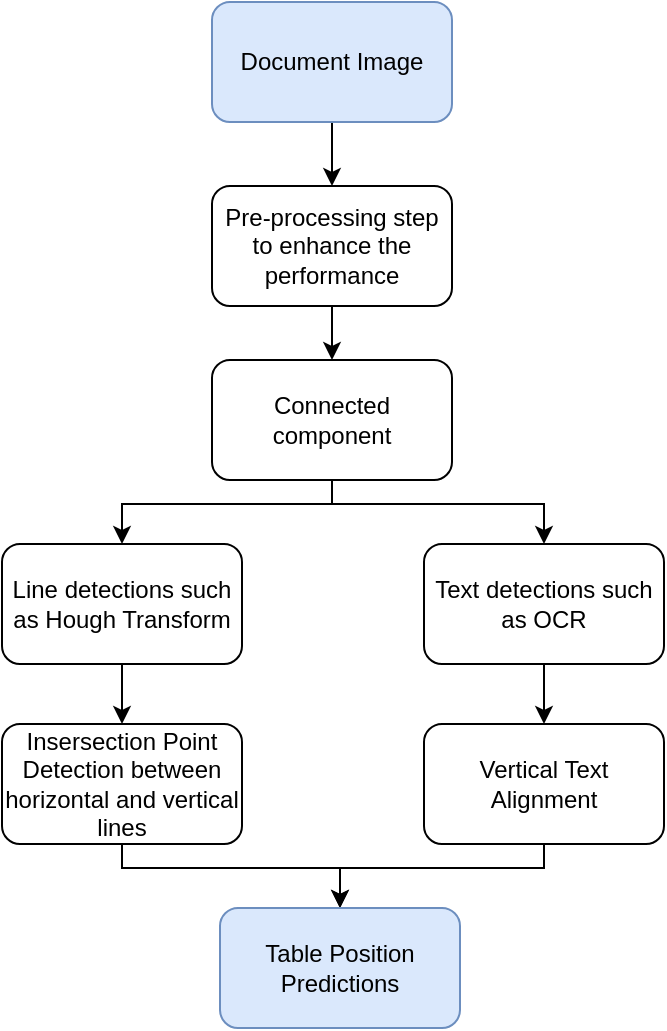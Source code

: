 <mxfile version="27.0.6">
  <diagram name="Page-1" id="s1tjJMqKEGR4xC-KgxTY">
    <mxGraphModel dx="946" dy="516" grid="0" gridSize="10" guides="1" tooltips="1" connect="1" arrows="1" fold="1" page="0" pageScale="1" pageWidth="850" pageHeight="1100" math="0" shadow="0">
      <root>
        <mxCell id="0" />
        <mxCell id="1" parent="0" />
        <mxCell id="SoJdg2l-fKkggQCgqtV9-11" style="edgeStyle=orthogonalEdgeStyle;rounded=0;orthogonalLoop=1;jettySize=auto;html=1;" parent="1" source="SoJdg2l-fKkggQCgqtV9-1" target="SoJdg2l-fKkggQCgqtV9-2" edge="1">
          <mxGeometry relative="1" as="geometry" />
        </mxCell>
        <mxCell id="SoJdg2l-fKkggQCgqtV9-1" value="Document Image" style="rounded=1;whiteSpace=wrap;html=1;fillColor=#dae8fc;strokeColor=#6c8ebf;" parent="1" vertex="1">
          <mxGeometry x="200" y="8" width="120" height="60" as="geometry" />
        </mxCell>
        <mxCell id="SoJdg2l-fKkggQCgqtV9-12" style="edgeStyle=orthogonalEdgeStyle;rounded=0;orthogonalLoop=1;jettySize=auto;html=1;entryX=0.5;entryY=0;entryDx=0;entryDy=0;" parent="1" source="SoJdg2l-fKkggQCgqtV9-2" target="SoJdg2l-fKkggQCgqtV9-3" edge="1">
          <mxGeometry relative="1" as="geometry" />
        </mxCell>
        <mxCell id="SoJdg2l-fKkggQCgqtV9-2" value="Pre-processing step to enhance the performance" style="rounded=1;whiteSpace=wrap;html=1;" parent="1" vertex="1">
          <mxGeometry x="200" y="100" width="120" height="60" as="geometry" />
        </mxCell>
        <mxCell id="SoJdg2l-fKkggQCgqtV9-13" style="edgeStyle=orthogonalEdgeStyle;rounded=0;orthogonalLoop=1;jettySize=auto;html=1;entryX=0.5;entryY=0;entryDx=0;entryDy=0;" parent="1" source="SoJdg2l-fKkggQCgqtV9-3" target="SoJdg2l-fKkggQCgqtV9-5" edge="1">
          <mxGeometry relative="1" as="geometry">
            <Array as="points">
              <mxPoint x="260" y="259" />
              <mxPoint x="155" y="259" />
            </Array>
          </mxGeometry>
        </mxCell>
        <mxCell id="SoJdg2l-fKkggQCgqtV9-14" style="edgeStyle=orthogonalEdgeStyle;rounded=0;orthogonalLoop=1;jettySize=auto;html=1;entryX=0.5;entryY=0;entryDx=0;entryDy=0;" parent="1" source="SoJdg2l-fKkggQCgqtV9-3" target="SoJdg2l-fKkggQCgqtV9-6" edge="1">
          <mxGeometry relative="1" as="geometry">
            <Array as="points">
              <mxPoint x="260" y="259" />
              <mxPoint x="366" y="259" />
            </Array>
          </mxGeometry>
        </mxCell>
        <mxCell id="SoJdg2l-fKkggQCgqtV9-3" value="Connected component" style="rounded=1;whiteSpace=wrap;html=1;" parent="1" vertex="1">
          <mxGeometry x="200" y="187" width="120" height="60" as="geometry" />
        </mxCell>
        <mxCell id="SoJdg2l-fKkggQCgqtV9-15" style="edgeStyle=orthogonalEdgeStyle;rounded=0;orthogonalLoop=1;jettySize=auto;html=1;entryX=0.5;entryY=0;entryDx=0;entryDy=0;" parent="1" source="SoJdg2l-fKkggQCgqtV9-5" target="SoJdg2l-fKkggQCgqtV9-7" edge="1">
          <mxGeometry relative="1" as="geometry" />
        </mxCell>
        <mxCell id="SoJdg2l-fKkggQCgqtV9-5" value="Line detections such as Hough Transform" style="rounded=1;whiteSpace=wrap;html=1;" parent="1" vertex="1">
          <mxGeometry x="95" y="279" width="120" height="60" as="geometry" />
        </mxCell>
        <mxCell id="SoJdg2l-fKkggQCgqtV9-16" style="edgeStyle=orthogonalEdgeStyle;rounded=0;orthogonalLoop=1;jettySize=auto;html=1;" parent="1" source="SoJdg2l-fKkggQCgqtV9-6" target="SoJdg2l-fKkggQCgqtV9-8" edge="1">
          <mxGeometry relative="1" as="geometry" />
        </mxCell>
        <mxCell id="SoJdg2l-fKkggQCgqtV9-6" value="Text detections such as OCR" style="rounded=1;whiteSpace=wrap;html=1;" parent="1" vertex="1">
          <mxGeometry x="306" y="279" width="120" height="60" as="geometry" />
        </mxCell>
        <mxCell id="SoJdg2l-fKkggQCgqtV9-17" style="edgeStyle=orthogonalEdgeStyle;rounded=0;orthogonalLoop=1;jettySize=auto;html=1;entryX=0.5;entryY=0;entryDx=0;entryDy=0;" parent="1" source="SoJdg2l-fKkggQCgqtV9-7" target="SoJdg2l-fKkggQCgqtV9-9" edge="1">
          <mxGeometry relative="1" as="geometry">
            <Array as="points">
              <mxPoint x="155" y="441" />
              <mxPoint x="264" y="441" />
            </Array>
          </mxGeometry>
        </mxCell>
        <mxCell id="SoJdg2l-fKkggQCgqtV9-7" value="Insersection Point Detection between horizontal and vertical lines" style="rounded=1;whiteSpace=wrap;html=1;" parent="1" vertex="1">
          <mxGeometry x="95" y="369" width="120" height="60" as="geometry" />
        </mxCell>
        <mxCell id="SoJdg2l-fKkggQCgqtV9-18" style="edgeStyle=orthogonalEdgeStyle;rounded=0;orthogonalLoop=1;jettySize=auto;html=1;entryX=0.5;entryY=0;entryDx=0;entryDy=0;" parent="1" source="SoJdg2l-fKkggQCgqtV9-8" target="SoJdg2l-fKkggQCgqtV9-9" edge="1">
          <mxGeometry relative="1" as="geometry">
            <Array as="points">
              <mxPoint x="366" y="441" />
              <mxPoint x="264" y="441" />
            </Array>
          </mxGeometry>
        </mxCell>
        <mxCell id="SoJdg2l-fKkggQCgqtV9-8" value="Vertical Text Alignment" style="rounded=1;whiteSpace=wrap;html=1;" parent="1" vertex="1">
          <mxGeometry x="306" y="369" width="120" height="60" as="geometry" />
        </mxCell>
        <mxCell id="SoJdg2l-fKkggQCgqtV9-9" value="Table Position Predictions" style="rounded=1;whiteSpace=wrap;html=1;fillColor=#dae8fc;strokeColor=#6c8ebf;" parent="1" vertex="1">
          <mxGeometry x="204" y="461" width="120" height="60" as="geometry" />
        </mxCell>
      </root>
    </mxGraphModel>
  </diagram>
</mxfile>
